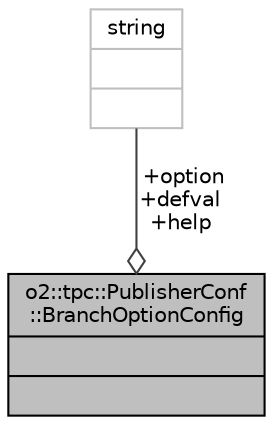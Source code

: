 digraph "o2::tpc::PublisherConf::BranchOptionConfig"
{
 // INTERACTIVE_SVG=YES
  bgcolor="transparent";
  edge [fontname="Helvetica",fontsize="10",labelfontname="Helvetica",labelfontsize="10"];
  node [fontname="Helvetica",fontsize="10",shape=record];
  Node1 [label="{o2::tpc::PublisherConf\l::BranchOptionConfig\n||}",height=0.2,width=0.4,color="black", fillcolor="grey75", style="filled", fontcolor="black"];
  Node2 -> Node1 [color="grey25",fontsize="10",style="solid",label=" +option\n+defval\n+help" ,arrowhead="odiamond",fontname="Helvetica"];
  Node2 [label="{string\n||}",height=0.2,width=0.4,color="grey75"];
}
